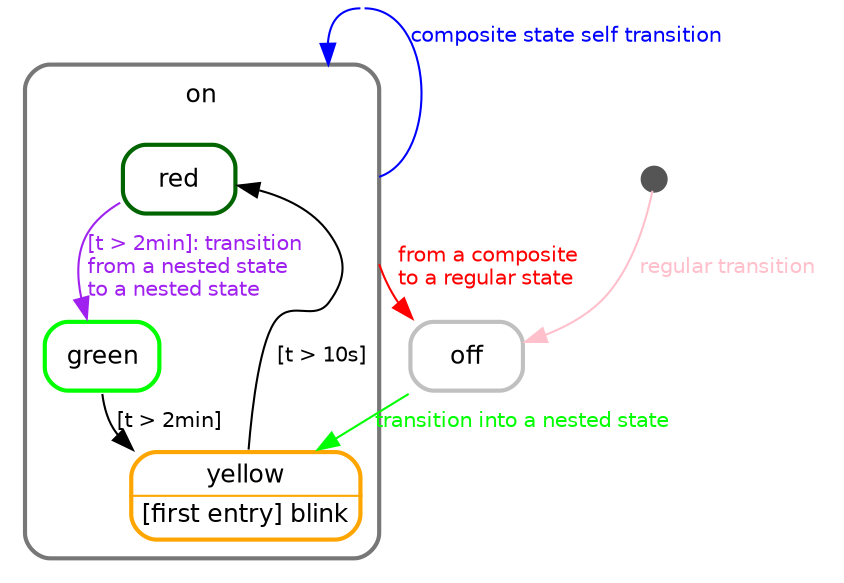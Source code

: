 digraph "state transitions" {
  fontname="Helvetica" fontsize=12 penwidth=2.0 splines=true ordering=out compound=true overlap=scale nodesep=0.3 ranksep=0.1
  node [shape=plaintext style=filled fillcolor="#FFFFFF01" fontname=Helvetica fontsize=12 penwidth=2.0]
  edge [fontname=Helvetica fontsize=10]

    "self_tr_on_on_3" [shape=point style=invis width=0 height=0 fixedsize=true]
    "initial" [shape=circle style=filled class="state initial" color="#555555" fillcolor="#555555" fixedsize=true height=0.15 label=""]
    "off" [margin=0 class="state regular" color="grey" label= <
      <table align="center" cellborder="0" border="2" style="rounded" width="48">
        <tr><td width="48" cellpadding="7">off</td></tr>
      </table>
    >]
    subgraph "cluster_on" {
      class="state regular" color="#777777" label= <
      <table cellborder="0" border="0">
        <tr><td>on</td></tr>
      </table>
      > style=rounded penwidth=2.0
      "on" [shape=point style=invis margin=0 width=0 height=0 fixedsize=true]
        "red" [margin=0 class="state regular" color="darkgreen" label= <
      <table align="center" cellborder="0" border="2" style="rounded" width="48">
        <tr><td width="48" cellpadding="7">red</td></tr>
      </table>
    >]
    "yellow" [margin=0 class="state regular" color="orange" label= <
      <table align="center" cellborder="0" border="2" style="rounded" width="48">
        <tr><td width="48" cellpadding="2">yellow</td></tr>
          <hr/><tr><td align="left" cellpadding="2">[first entry] blink</td></tr>
      </table>
    >]
    "green" [margin=0 class="state regular" color="green" label= <
      <table align="center" cellborder="0" border="2" style="rounded" width="48">
        <tr><td width="48" cellpadding="7">green</td></tr>
      </table>
    >]
  
    }

    "initial" -> "off" [label="regular transition   \l" color="pink" fontcolor="pink" class="transition"]
    "off" -> "yellow" [label="transition into a nested state   \l" color="green" fontcolor="green" class="transition"]
      "on" -> "self_tr_on_on_3" [label="composite state self transition   \l" arrowhead=none tailport="e" headport="e" ltail="cluster_on" color="blue" fontcolor="blue" class="transition"]
      "self_tr_on_on_3" -> "on" [lhead="cluster_on" tailport="w" color="blue" class="transition"]
    "on" -> "off" [label="from a composite   \lto a regular state   \l" ltail="cluster_on" color="red" fontcolor="red" class="transition"]
    "red" -> "green" [label="[t > 2min]: transition    \lfrom a nested state   \lto a nested state   \l" color="purple" fontcolor="purple" class="transition"]
    "green" -> "yellow" [label="[t > 2min]   \l" class="transition"]
    "yellow" -> "red" [label="[t > 10s]   \l" class="transition"]
}

